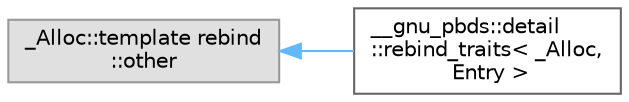 digraph "Graphical Class Hierarchy"
{
 // LATEX_PDF_SIZE
  bgcolor="transparent";
  edge [fontname=Helvetica,fontsize=10,labelfontname=Helvetica,labelfontsize=10];
  node [fontname=Helvetica,fontsize=10,shape=box,height=0.2,width=0.4];
  rankdir="LR";
  Node0 [id="Node000000",label="_Alloc::template rebind\l::other",height=0.2,width=0.4,color="grey60", fillcolor="#E0E0E0", style="filled",tooltip=" "];
  Node0 -> Node1 [id="edge97_Node000000_Node000001",dir="back",color="steelblue1",style="solid",tooltip=" "];
  Node1 [id="Node000001",label="__gnu_pbds::detail\l::rebind_traits\< _Alloc,\l Entry \>",height=0.2,width=0.4,color="grey40", fillcolor="white", style="filled",URL="$struct____gnu__pbds_1_1detail_1_1rebind__traits.html",tooltip=" "];
}
